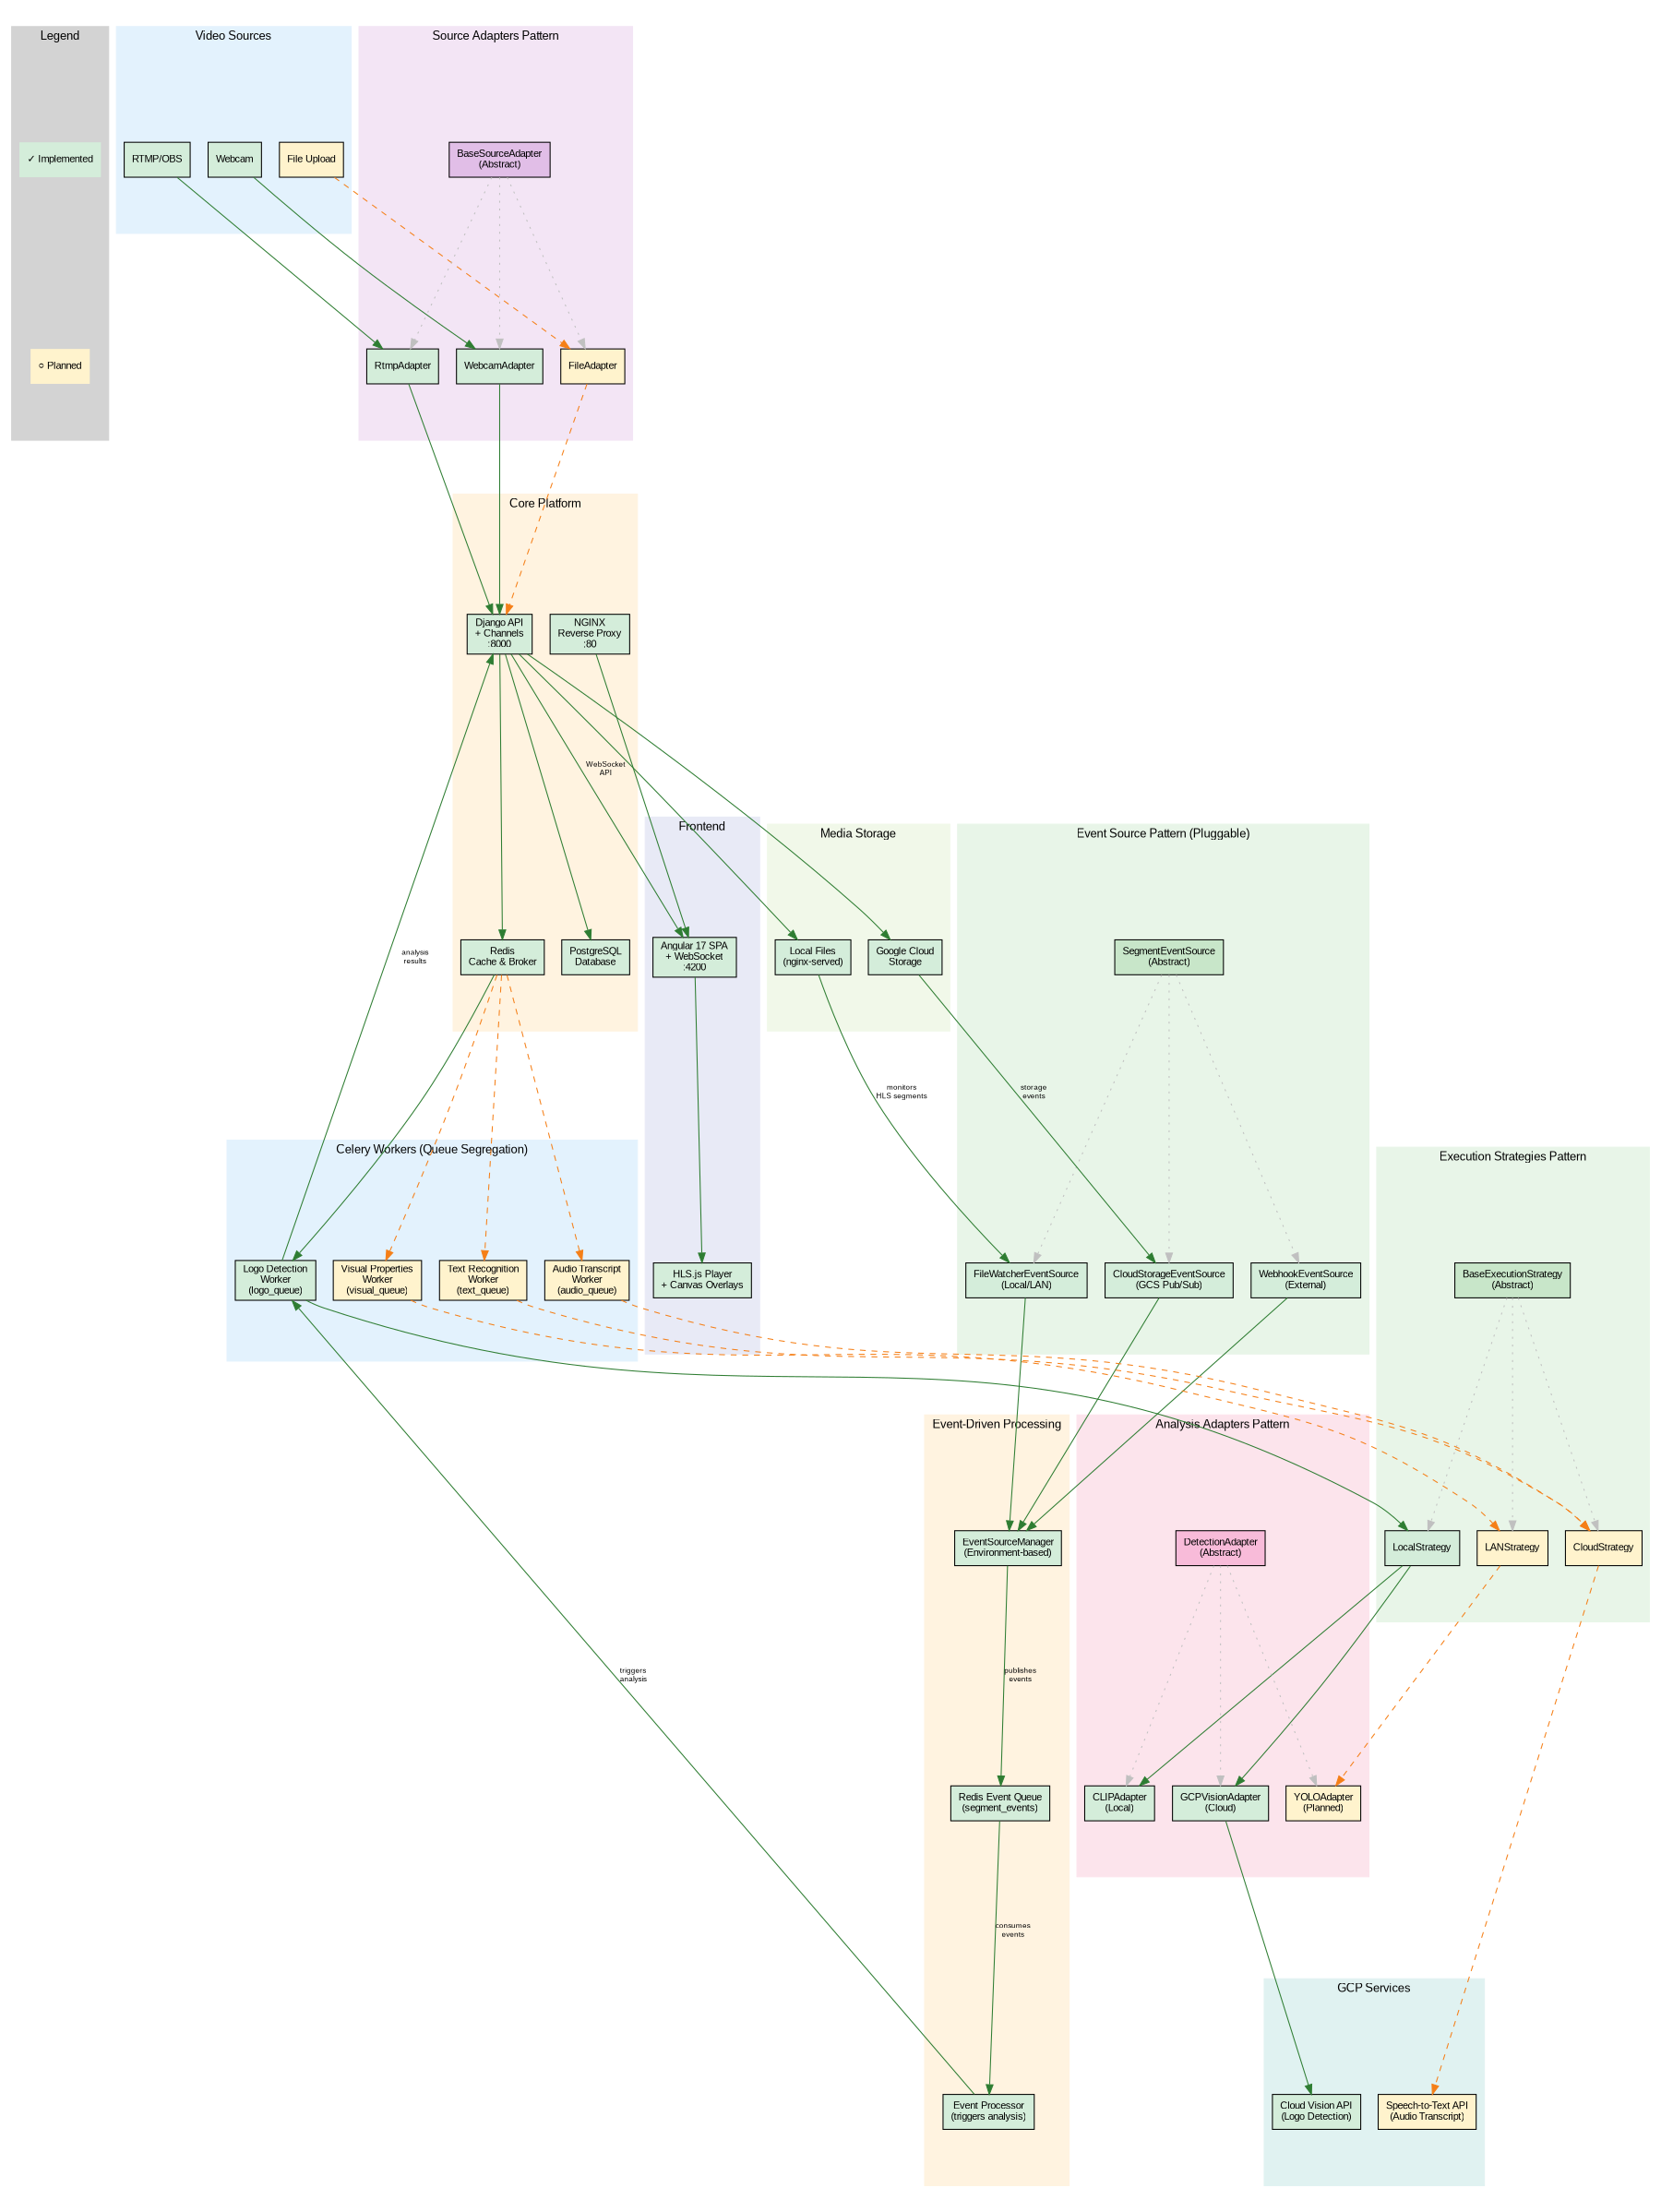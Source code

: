 digraph MediaAnalyzer {
    // Graph settings
    rankdir=TB;
    bgcolor="white";
    fontname="Arial";
    fontsize=12;
    ratio=fill;
    size="12,16!";
    
    // Node defaults
    node [fontname="Arial", fontsize=10, shape=box, style=filled];
    edge [fontname="Arial", fontsize=8];
    
    // Color scheme
    subgraph cluster_legend {
        label="Legend";
        style=filled;
        color=lightgray;
        node [shape=plaintext, style=filled];
        
        implemented [label="✓ Implemented", fillcolor="#d4edda", color="#155724"];
        planned [label="○ Planned", fillcolor="#fff3cd", color="#856404"];
        
        implemented -> planned [style=invis];
    }
    
    // Input Sources
    subgraph cluster_sources {
        label="Video Sources";
        style=filled;
        color="#e3f2fd";
        
        webcam [label="Webcam", fillcolor="#d4edda"];
        rtmp [label="RTMP/OBS", fillcolor="#d4edda"];
        files [label="File Upload", fillcolor="#fff3cd"];
    }
    
    // Source Adapters (Design Pattern)
    subgraph cluster_adapters {
        label="Source Adapters Pattern";
        style=filled;
        color="#f3e5f5";
        
        base_adapter [label="BaseSourceAdapter\n(Abstract)", fillcolor="#e1bee7"];
        webcam_adapter [label="WebcamAdapter", fillcolor="#d4edda"];
        rtmp_adapter [label="RtmpAdapter", fillcolor="#d4edda"];
        file_adapter [label="FileAdapter", fillcolor="#fff3cd"];
    }
    
    // Core Services
    subgraph cluster_core {
        label="Core Platform";
        style=filled;
        color="#fff3e0";
        
        django [label="Django API\n+ Channels\n:8000", fillcolor="#d4edda"];
        postgres [label="PostgreSQL\nDatabase", fillcolor="#d4edda"];
        redis [label="Redis\nCache & Broker", fillcolor="#d4edda"];
        nginx [label="NGINX\nReverse Proxy\n:80", fillcolor="#d4edda"];
    }
    
    // Execution Strategies (Design Pattern)
    subgraph cluster_execution {
        label="Execution Strategies Pattern";
        style=filled;
        color="#e8f5e8";
        
        base_strategy [label="BaseExecutionStrategy\n(Abstract)", fillcolor="#c8e6c9"];
        local_strategy [label="LocalStrategy", fillcolor="#d4edda"];
        lan_strategy [label="LANStrategy", fillcolor="#fff3cd"];
        cloud_strategy [label="CloudStrategy", fillcolor="#fff3cd"];
    }
    
    // Event Source Pattern (NEW)
    subgraph cluster_event_sources {
        label="Event Source Pattern (Pluggable)";
        style=filled;
        color="#e8f5e8";
        
        base_event_source [label="SegmentEventSource\n(Abstract)", fillcolor="#c8e6c9"];
        file_watcher_source [label="FileWatcherEventSource\n(Local/LAN)", fillcolor="#d4edda"];
        cloud_storage_source [label="CloudStorageEventSource\n(GCS Pub/Sub)", fillcolor="#d4edda"];
        webhook_source [label="WebhookEventSource\n(External)", fillcolor="#d4edda"];
    }
    
    // Event-Driven Processing Pipeline
    subgraph cluster_events {
        label="Event-Driven Processing";
        style=filled;
        color="#fff3e0";
        
        event_source_manager [label="EventSourceManager\n(Environment-based)", fillcolor="#d4edda"];
        redis_events [label="Redis Event Queue\n(segment_events)", fillcolor="#d4edda"];
        event_processor [label="Event Processor\n(triggers analysis)", fillcolor="#d4edda"];
    }
    
    // Analysis Workers (Queue Segregation)
    subgraph cluster_workers {
        label="Celery Workers (Queue Segregation)";
        style=filled;
        color="#e3f2fd";
        
        logo_worker [label="Logo Detection\nWorker\n(logo_queue)", fillcolor="#d4edda"];
        visual_worker [label="Visual Properties\nWorker\n(visual_queue)", fillcolor="#fff3cd"];
        audio_worker [label="Audio Transcript\nWorker\n(audio_queue)", fillcolor="#fff3cd"];
        text_worker [label="Text Recognition\nWorker\n(text_queue)", fillcolor="#fff3cd"];
    }
    
    // AI Adapters (Design Pattern)
    subgraph cluster_ai_adapters {
        label="Analysis Adapters Pattern";
        style=filled;
        color="#fce4ec";
        
        base_ai [label="DetectionAdapter\n(Abstract)", fillcolor="#f8bbd9"];
        clip_adapter [label="CLIPAdapter\n(Local)", fillcolor="#d4edda"];
        gcp_vision [label="GCPVisionAdapter\n(Cloud)", fillcolor="#d4edda"];
        yolo_adapter [label="YOLOAdapter\n(Planned)", fillcolor="#fff3cd"];
    }
    
    // Storage Options
    subgraph cluster_storage {
        label="Media Storage";
        style=filled;
        color="#f1f8e9";
        
        local_storage [label="Local Files\n(nginx-served)", fillcolor="#d4edda"];
        gcs_storage [label="Google Cloud\nStorage", fillcolor="#d4edda"];
    }
    
    // Frontend
    subgraph cluster_frontend {
        label="Frontend";
        style=filled;
        color="#e8eaf6";
        
        angular [label="Angular 17 SPA\n+ WebSocket\n:4200", fillcolor="#d4edda"];
        hls_player [label="HLS.js Player\n+ Canvas Overlays", fillcolor="#d4edda"];
    }
    
    // Cloud Services
    subgraph cluster_cloud {
        label="GCP Services";
        style=filled;
        color="#e0f2f1";
        
        vision_api [label="Cloud Vision API\n(Logo Detection)", fillcolor="#d4edda"];
        speech_api [label="Speech-to-Text API\n(Audio Transcript)", fillcolor="#fff3cd"];
    }
    
    // Connections - Current Implementation (solid)
    webcam -> webcam_adapter [color="#2e7d32"];
    rtmp -> rtmp_adapter [color="#2e7d32"];
    
    webcam_adapter -> django [color="#2e7d32"];
    rtmp_adapter -> django [color="#2e7d32"];
    
    django -> postgres [color="#2e7d32"];
    django -> redis [color="#2e7d32"];
    django -> local_storage [color="#2e7d32"];
    django -> gcs_storage [color="#2e7d32"];
    
    // Event source pattern connections
    local_storage -> file_watcher_source [label="monitors\nHLS segments", color="#2e7d32"];
    gcs_storage -> cloud_storage_source [label="storage\nevents", color="#2e7d32"];
    file_watcher_source -> event_source_manager [color="#2e7d32"];
    cloud_storage_source -> event_source_manager [color="#2e7d32"];
    webhook_source -> event_source_manager [color="#2e7d32"];
    
    // Event-driven processing flow
    event_source_manager -> redis_events [label="publishes\nevents", color="#2e7d32"];
    redis_events -> event_processor [label="consumes\nevents", color="#2e7d32"];
    event_processor -> logo_worker [label="triggers\nanalysis", color="#2e7d32"];
    
    redis -> logo_worker [color="#2e7d32"];
    logo_worker -> local_strategy [color="#2e7d32"];
    local_strategy -> clip_adapter [color="#2e7d32"];
    local_strategy -> gcp_vision [color="#2e7d32"];
    gcp_vision -> vision_api [color="#2e7d32"];
    
    // WebSocket real-time updates
    logo_worker -> django [label="analysis\nresults", color="#2e7d32"];
    django -> angular [label="WebSocket\nAPI", color="#2e7d32"];
    angular -> hls_player [color="#2e7d32"];
    nginx -> angular [color="#2e7d32"];
    
    // Planned Connections (dashed)
    files -> file_adapter [color="#f57f17", style=dashed];
    file_adapter -> django [color="#f57f17", style=dashed];
    
    redis -> visual_worker [color="#f57f17", style=dashed];
    redis -> audio_worker [color="#f57f17", style=dashed];
    redis -> text_worker [color="#f57f17", style=dashed];
    
    visual_worker -> lan_strategy [color="#f57f17", style=dashed];
    audio_worker -> cloud_strategy [color="#f57f17", style=dashed];
    text_worker -> cloud_strategy [color="#f57f17", style=dashed];
    
    cloud_strategy -> speech_api [color="#f57f17", style=dashed];
    lan_strategy -> yolo_adapter [color="#f57f17", style=dashed];
    
    // Inheritance relationships (dotted)
    base_adapter -> webcam_adapter [style=dotted, color=gray];
    base_adapter -> rtmp_adapter [style=dotted, color=gray];
    base_adapter -> file_adapter [style=dotted, color=gray];
    
    base_strategy -> local_strategy [style=dotted, color=gray];
    base_strategy -> lan_strategy [style=dotted, color=gray];
    base_strategy -> cloud_strategy [style=dotted, color=gray];
    
    base_ai -> clip_adapter [style=dotted, color=gray];
    base_ai -> gcp_vision [style=dotted, color=gray];
    base_ai -> yolo_adapter [style=dotted, color=gray];
    
    // Event source inheritance (NEW)
    base_event_source -> file_watcher_source [style=dotted, color=gray];
    base_event_source -> cloud_storage_source [style=dotted, color=gray];
    base_event_source -> webhook_source [style=dotted, color=gray];
}